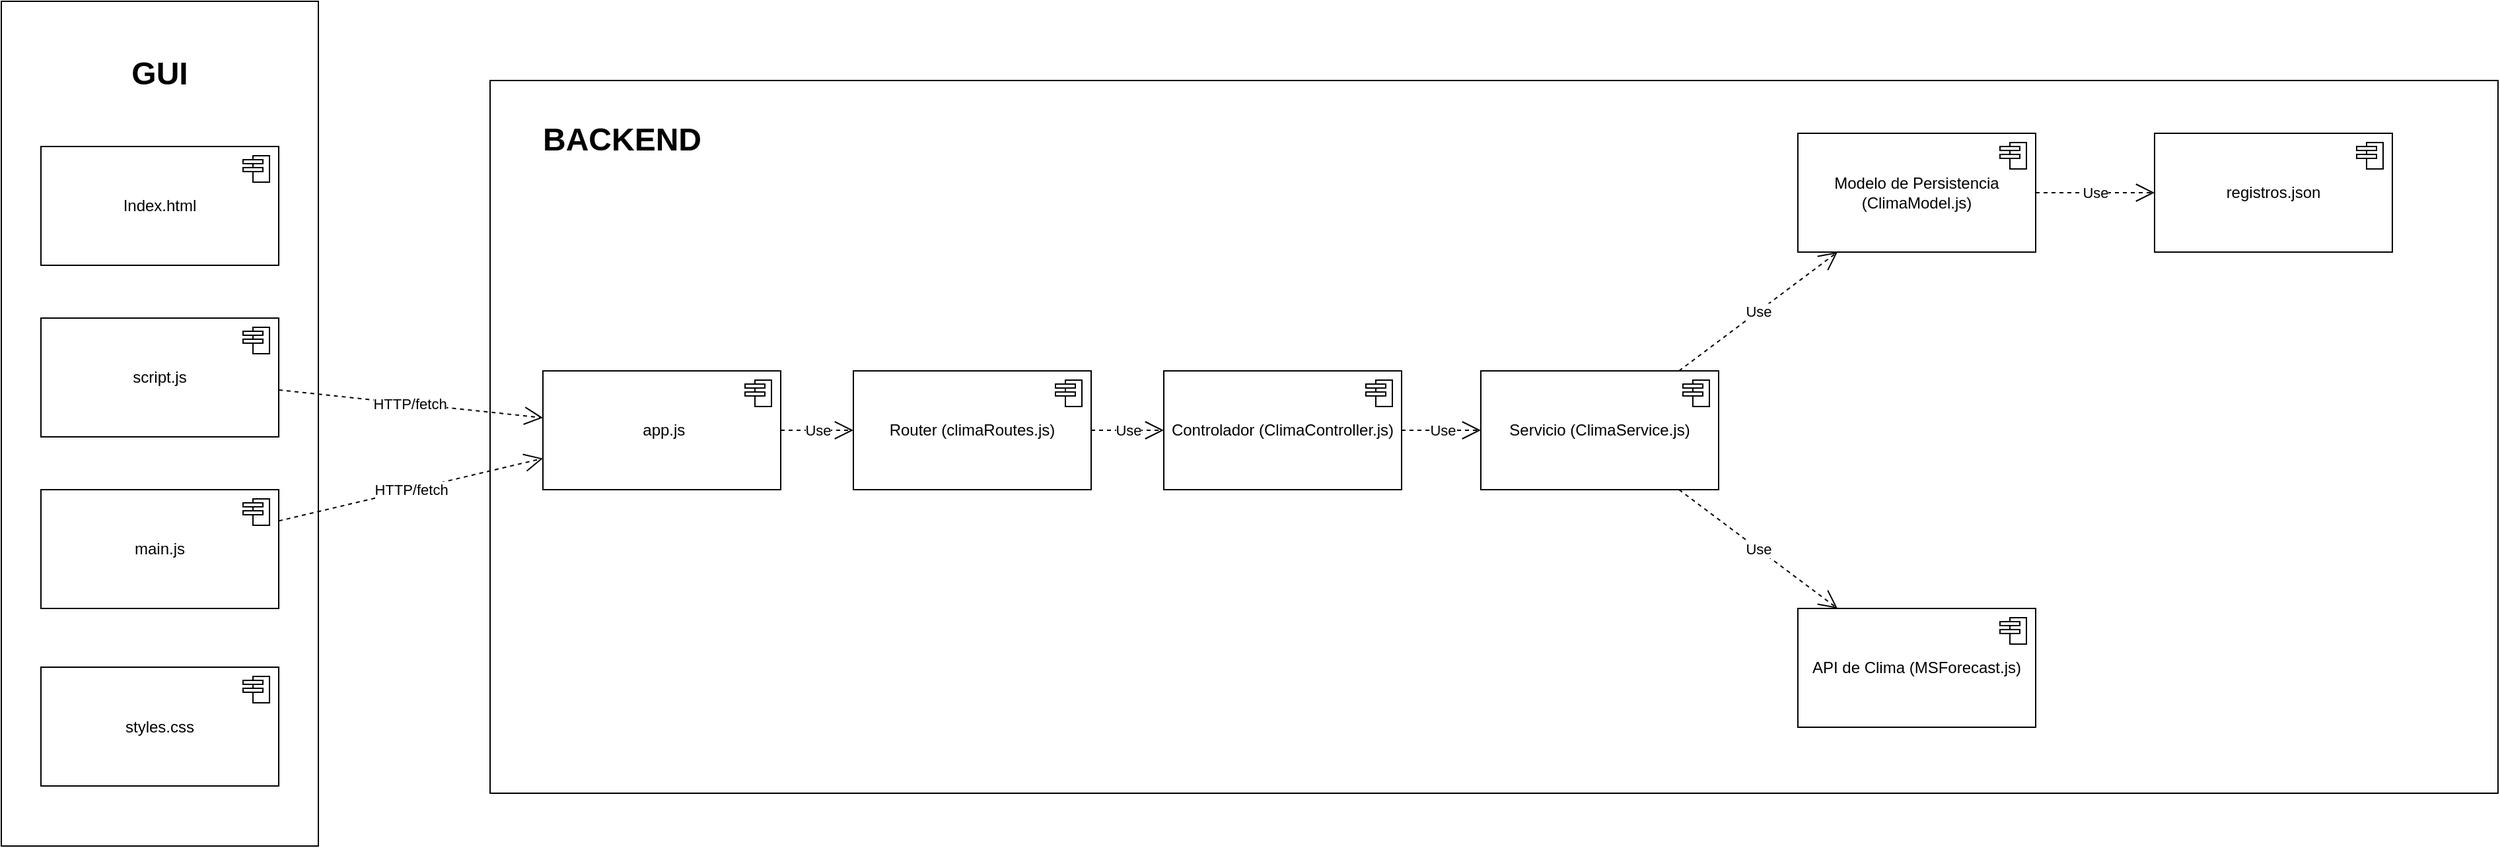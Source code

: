 <mxfile version="27.0.9">
  <diagram name="Página-1" id="CIrjRX84z1-Arg9yQqjJ">
    <mxGraphModel dx="2560" dy="3260" grid="1" gridSize="10" guides="1" tooltips="1" connect="1" arrows="1" fold="1" page="1" pageScale="1" pageWidth="827" pageHeight="1169" math="0" shadow="0">
      <root>
        <mxCell id="0" />
        <mxCell id="1" parent="0" />
        <mxCell id="dnf0PhwW2HOMbXEhlNmW-3" value="" style="rounded=0;whiteSpace=wrap;html=1;" vertex="1" parent="1">
          <mxGeometry x="160" y="130" width="240" height="640" as="geometry" />
        </mxCell>
        <mxCell id="dnf0PhwW2HOMbXEhlNmW-1" value="Index.html" style="html=1;dropTarget=0;whiteSpace=wrap;" vertex="1" parent="1">
          <mxGeometry x="190" y="240" width="180" height="90" as="geometry" />
        </mxCell>
        <mxCell id="dnf0PhwW2HOMbXEhlNmW-2" value="" style="shape=module;jettyWidth=15;jettyHeight=3;" vertex="1" parent="dnf0PhwW2HOMbXEhlNmW-1">
          <mxGeometry x="1" width="20" height="20" relative="1" as="geometry">
            <mxPoint x="-27" y="7" as="offset" />
          </mxGeometry>
        </mxCell>
        <mxCell id="dnf0PhwW2HOMbXEhlNmW-4" value="&lt;font style=&quot;font-size: 24px;&quot;&gt;&lt;b&gt;GUI&lt;/b&gt;&lt;/font&gt;" style="text;html=1;align=center;verticalAlign=middle;whiteSpace=wrap;rounded=0;" vertex="1" parent="1">
          <mxGeometry x="205" y="150" width="150" height="70" as="geometry" />
        </mxCell>
        <mxCell id="dnf0PhwW2HOMbXEhlNmW-5" value="script.js" style="html=1;dropTarget=0;whiteSpace=wrap;" vertex="1" parent="1">
          <mxGeometry x="190" y="370" width="180" height="90" as="geometry" />
        </mxCell>
        <mxCell id="dnf0PhwW2HOMbXEhlNmW-6" value="" style="shape=module;jettyWidth=15;jettyHeight=3;" vertex="1" parent="dnf0PhwW2HOMbXEhlNmW-5">
          <mxGeometry x="1" width="20" height="20" relative="1" as="geometry">
            <mxPoint x="-27" y="7" as="offset" />
          </mxGeometry>
        </mxCell>
        <mxCell id="dnf0PhwW2HOMbXEhlNmW-7" value="main.js" style="html=1;dropTarget=0;whiteSpace=wrap;" vertex="1" parent="1">
          <mxGeometry x="190" y="500" width="180" height="90" as="geometry" />
        </mxCell>
        <mxCell id="dnf0PhwW2HOMbXEhlNmW-8" value="" style="shape=module;jettyWidth=15;jettyHeight=3;" vertex="1" parent="dnf0PhwW2HOMbXEhlNmW-7">
          <mxGeometry x="1" width="20" height="20" relative="1" as="geometry">
            <mxPoint x="-27" y="7" as="offset" />
          </mxGeometry>
        </mxCell>
        <mxCell id="dnf0PhwW2HOMbXEhlNmW-9" value="styles.css" style="html=1;dropTarget=0;whiteSpace=wrap;" vertex="1" parent="1">
          <mxGeometry x="190" y="634.5" width="180" height="90" as="geometry" />
        </mxCell>
        <mxCell id="dnf0PhwW2HOMbXEhlNmW-10" value="" style="shape=module;jettyWidth=15;jettyHeight=3;" vertex="1" parent="dnf0PhwW2HOMbXEhlNmW-9">
          <mxGeometry x="1" width="20" height="20" relative="1" as="geometry">
            <mxPoint x="-27" y="7" as="offset" />
          </mxGeometry>
        </mxCell>
        <mxCell id="dnf0PhwW2HOMbXEhlNmW-11" value="" style="rounded=0;whiteSpace=wrap;html=1;" vertex="1" parent="1">
          <mxGeometry x="530" y="190" width="1520" height="540" as="geometry" />
        </mxCell>
        <mxCell id="dnf0PhwW2HOMbXEhlNmW-12" value="&lt;font style=&quot;font-size: 24px;&quot;&gt;&lt;b style=&quot;&quot;&gt;BACKEND&lt;/b&gt;&lt;/font&gt;" style="text;html=1;align=center;verticalAlign=middle;whiteSpace=wrap;rounded=0;" vertex="1" parent="1">
          <mxGeometry x="600" y="220" width="60" height="30" as="geometry" />
        </mxCell>
        <mxCell id="dnf0PhwW2HOMbXEhlNmW-14" value="&amp;nbsp;app.js" style="html=1;dropTarget=0;whiteSpace=wrap;" vertex="1" parent="1">
          <mxGeometry x="570" y="410" width="180" height="90" as="geometry" />
        </mxCell>
        <mxCell id="dnf0PhwW2HOMbXEhlNmW-15" value="" style="shape=module;jettyWidth=15;jettyHeight=3;" vertex="1" parent="dnf0PhwW2HOMbXEhlNmW-14">
          <mxGeometry x="1" width="20" height="20" relative="1" as="geometry">
            <mxPoint x="-27" y="7" as="offset" />
          </mxGeometry>
        </mxCell>
        <mxCell id="dnf0PhwW2HOMbXEhlNmW-16" value="Router (climaRoutes.js)" style="html=1;dropTarget=0;whiteSpace=wrap;" vertex="1" parent="1">
          <mxGeometry x="805" y="410" width="180" height="90" as="geometry" />
        </mxCell>
        <mxCell id="dnf0PhwW2HOMbXEhlNmW-17" value="" style="shape=module;jettyWidth=15;jettyHeight=3;" vertex="1" parent="dnf0PhwW2HOMbXEhlNmW-16">
          <mxGeometry x="1" width="20" height="20" relative="1" as="geometry">
            <mxPoint x="-27" y="7" as="offset" />
          </mxGeometry>
        </mxCell>
        <mxCell id="dnf0PhwW2HOMbXEhlNmW-18" value="Controlador (ClimaController.js)" style="html=1;dropTarget=0;whiteSpace=wrap;" vertex="1" parent="1">
          <mxGeometry x="1040" y="410" width="180" height="90" as="geometry" />
        </mxCell>
        <mxCell id="dnf0PhwW2HOMbXEhlNmW-19" value="" style="shape=module;jettyWidth=15;jettyHeight=3;" vertex="1" parent="dnf0PhwW2HOMbXEhlNmW-18">
          <mxGeometry x="1" width="20" height="20" relative="1" as="geometry">
            <mxPoint x="-27" y="7" as="offset" />
          </mxGeometry>
        </mxCell>
        <mxCell id="dnf0PhwW2HOMbXEhlNmW-20" value="Servicio (ClimaService.js)" style="html=1;dropTarget=0;whiteSpace=wrap;" vertex="1" parent="1">
          <mxGeometry x="1280" y="410" width="180" height="90" as="geometry" />
        </mxCell>
        <mxCell id="dnf0PhwW2HOMbXEhlNmW-21" value="" style="shape=module;jettyWidth=15;jettyHeight=3;" vertex="1" parent="dnf0PhwW2HOMbXEhlNmW-20">
          <mxGeometry x="1" width="20" height="20" relative="1" as="geometry">
            <mxPoint x="-27" y="7" as="offset" />
          </mxGeometry>
        </mxCell>
        <mxCell id="dnf0PhwW2HOMbXEhlNmW-22" value="Modelo de Persistencia (ClimaModel.js)" style="html=1;dropTarget=0;whiteSpace=wrap;" vertex="1" parent="1">
          <mxGeometry x="1520" y="230" width="180" height="90" as="geometry" />
        </mxCell>
        <mxCell id="dnf0PhwW2HOMbXEhlNmW-23" value="" style="shape=module;jettyWidth=15;jettyHeight=3;" vertex="1" parent="dnf0PhwW2HOMbXEhlNmW-22">
          <mxGeometry x="1" width="20" height="20" relative="1" as="geometry">
            <mxPoint x="-27" y="7" as="offset" />
          </mxGeometry>
        </mxCell>
        <mxCell id="dnf0PhwW2HOMbXEhlNmW-24" value="API de Clima (MSForecast.js)" style="html=1;dropTarget=0;whiteSpace=wrap;" vertex="1" parent="1">
          <mxGeometry x="1520" y="590" width="180" height="90" as="geometry" />
        </mxCell>
        <mxCell id="dnf0PhwW2HOMbXEhlNmW-25" value="" style="shape=module;jettyWidth=15;jettyHeight=3;" vertex="1" parent="dnf0PhwW2HOMbXEhlNmW-24">
          <mxGeometry x="1" width="20" height="20" relative="1" as="geometry">
            <mxPoint x="-27" y="7" as="offset" />
          </mxGeometry>
        </mxCell>
        <mxCell id="dnf0PhwW2HOMbXEhlNmW-26" value="registros.json" style="html=1;dropTarget=0;whiteSpace=wrap;" vertex="1" parent="1">
          <mxGeometry x="1790" y="230" width="180" height="90" as="geometry" />
        </mxCell>
        <mxCell id="dnf0PhwW2HOMbXEhlNmW-27" value="" style="shape=module;jettyWidth=15;jettyHeight=3;" vertex="1" parent="dnf0PhwW2HOMbXEhlNmW-26">
          <mxGeometry x="1" width="20" height="20" relative="1" as="geometry">
            <mxPoint x="-27" y="7" as="offset" />
          </mxGeometry>
        </mxCell>
        <mxCell id="dnf0PhwW2HOMbXEhlNmW-34" value="HTTP/fetch" style="endArrow=open;endSize=12;dashed=1;html=1;rounded=0;" edge="1" parent="1" source="dnf0PhwW2HOMbXEhlNmW-5" target="dnf0PhwW2HOMbXEhlNmW-14">
          <mxGeometry x="-0.005" width="160" relative="1" as="geometry">
            <mxPoint x="280" y="350" as="sourcePoint" />
            <mxPoint x="280" y="390" as="targetPoint" />
            <mxPoint as="offset" />
          </mxGeometry>
        </mxCell>
        <mxCell id="dnf0PhwW2HOMbXEhlNmW-35" value="HTTP/fetch" style="endArrow=open;endSize=12;dashed=1;html=1;rounded=0;" edge="1" parent="1" source="dnf0PhwW2HOMbXEhlNmW-7" target="dnf0PhwW2HOMbXEhlNmW-14">
          <mxGeometry width="160" relative="1" as="geometry">
            <mxPoint x="440" y="430" as="sourcePoint" />
            <mxPoint x="640" y="452" as="targetPoint" />
            <mxPoint as="offset" />
          </mxGeometry>
        </mxCell>
        <mxCell id="dnf0PhwW2HOMbXEhlNmW-36" value="Use" style="endArrow=open;endSize=12;dashed=1;html=1;rounded=0;" edge="1" parent="1" source="dnf0PhwW2HOMbXEhlNmW-14" target="dnf0PhwW2HOMbXEhlNmW-16">
          <mxGeometry width="160" relative="1" as="geometry">
            <mxPoint x="640" y="430" as="sourcePoint" />
            <mxPoint x="800" y="430" as="targetPoint" />
          </mxGeometry>
        </mxCell>
        <mxCell id="dnf0PhwW2HOMbXEhlNmW-37" value="Use" style="endArrow=open;endSize=12;dashed=1;html=1;rounded=0;" edge="1" parent="1" source="dnf0PhwW2HOMbXEhlNmW-16" target="dnf0PhwW2HOMbXEhlNmW-18">
          <mxGeometry x="0.012" width="160" relative="1" as="geometry">
            <mxPoint x="970" y="454.47" as="sourcePoint" />
            <mxPoint x="1025" y="454.47" as="targetPoint" />
            <mxPoint as="offset" />
          </mxGeometry>
        </mxCell>
        <mxCell id="dnf0PhwW2HOMbXEhlNmW-38" value="Use" style="endArrow=open;endSize=12;dashed=1;html=1;rounded=0;" edge="1" parent="1" source="dnf0PhwW2HOMbXEhlNmW-18" target="dnf0PhwW2HOMbXEhlNmW-20">
          <mxGeometry x="0.012" width="160" relative="1" as="geometry">
            <mxPoint x="1213" y="470" as="sourcePoint" />
            <mxPoint x="1268" y="470" as="targetPoint" />
            <mxPoint as="offset" />
          </mxGeometry>
        </mxCell>
        <mxCell id="dnf0PhwW2HOMbXEhlNmW-39" value="Use" style="endArrow=open;endSize=12;dashed=1;html=1;rounded=0;" edge="1" parent="1" source="dnf0PhwW2HOMbXEhlNmW-20" target="dnf0PhwW2HOMbXEhlNmW-22">
          <mxGeometry width="160" relative="1" as="geometry">
            <mxPoint x="1390" y="480" as="sourcePoint" />
            <mxPoint x="1550" y="480" as="targetPoint" />
          </mxGeometry>
        </mxCell>
        <mxCell id="dnf0PhwW2HOMbXEhlNmW-40" value="Use" style="endArrow=open;endSize=12;dashed=1;html=1;rounded=0;" edge="1" parent="1" source="dnf0PhwW2HOMbXEhlNmW-20" target="dnf0PhwW2HOMbXEhlNmW-24">
          <mxGeometry width="160" relative="1" as="geometry">
            <mxPoint x="1510" y="510" as="sourcePoint" />
            <mxPoint x="1630" y="420" as="targetPoint" />
          </mxGeometry>
        </mxCell>
        <mxCell id="dnf0PhwW2HOMbXEhlNmW-41" value="Use" style="endArrow=open;endSize=12;dashed=1;html=1;rounded=0;" edge="1" parent="1" source="dnf0PhwW2HOMbXEhlNmW-22" target="dnf0PhwW2HOMbXEhlNmW-26">
          <mxGeometry width="160" relative="1" as="geometry">
            <mxPoint x="1640" y="520" as="sourcePoint" />
            <mxPoint x="1760" y="610" as="targetPoint" />
          </mxGeometry>
        </mxCell>
      </root>
    </mxGraphModel>
  </diagram>
</mxfile>
